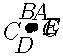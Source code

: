 pair A = dir(60);
pair B = dir(100);
pair C = dir(190);
pair D = dir(250);

pair E = (2,1);
pair F = (2,0.5);
pair G = (2,0);

dot("$A$", A, A);
dot("$B$", B, B);
dot("$C$", C, C);
dot("$D$", D, D);

dot("$E$", E, dir(0));
dot("$F$", F, dir(0));
dot("$G$", G, dir(0));

draw(A--B--C--D--cycle);

/*
  Source: Two items
  Points: A B C D E F G
  Item: A B C D
  Item: E F G
*/
